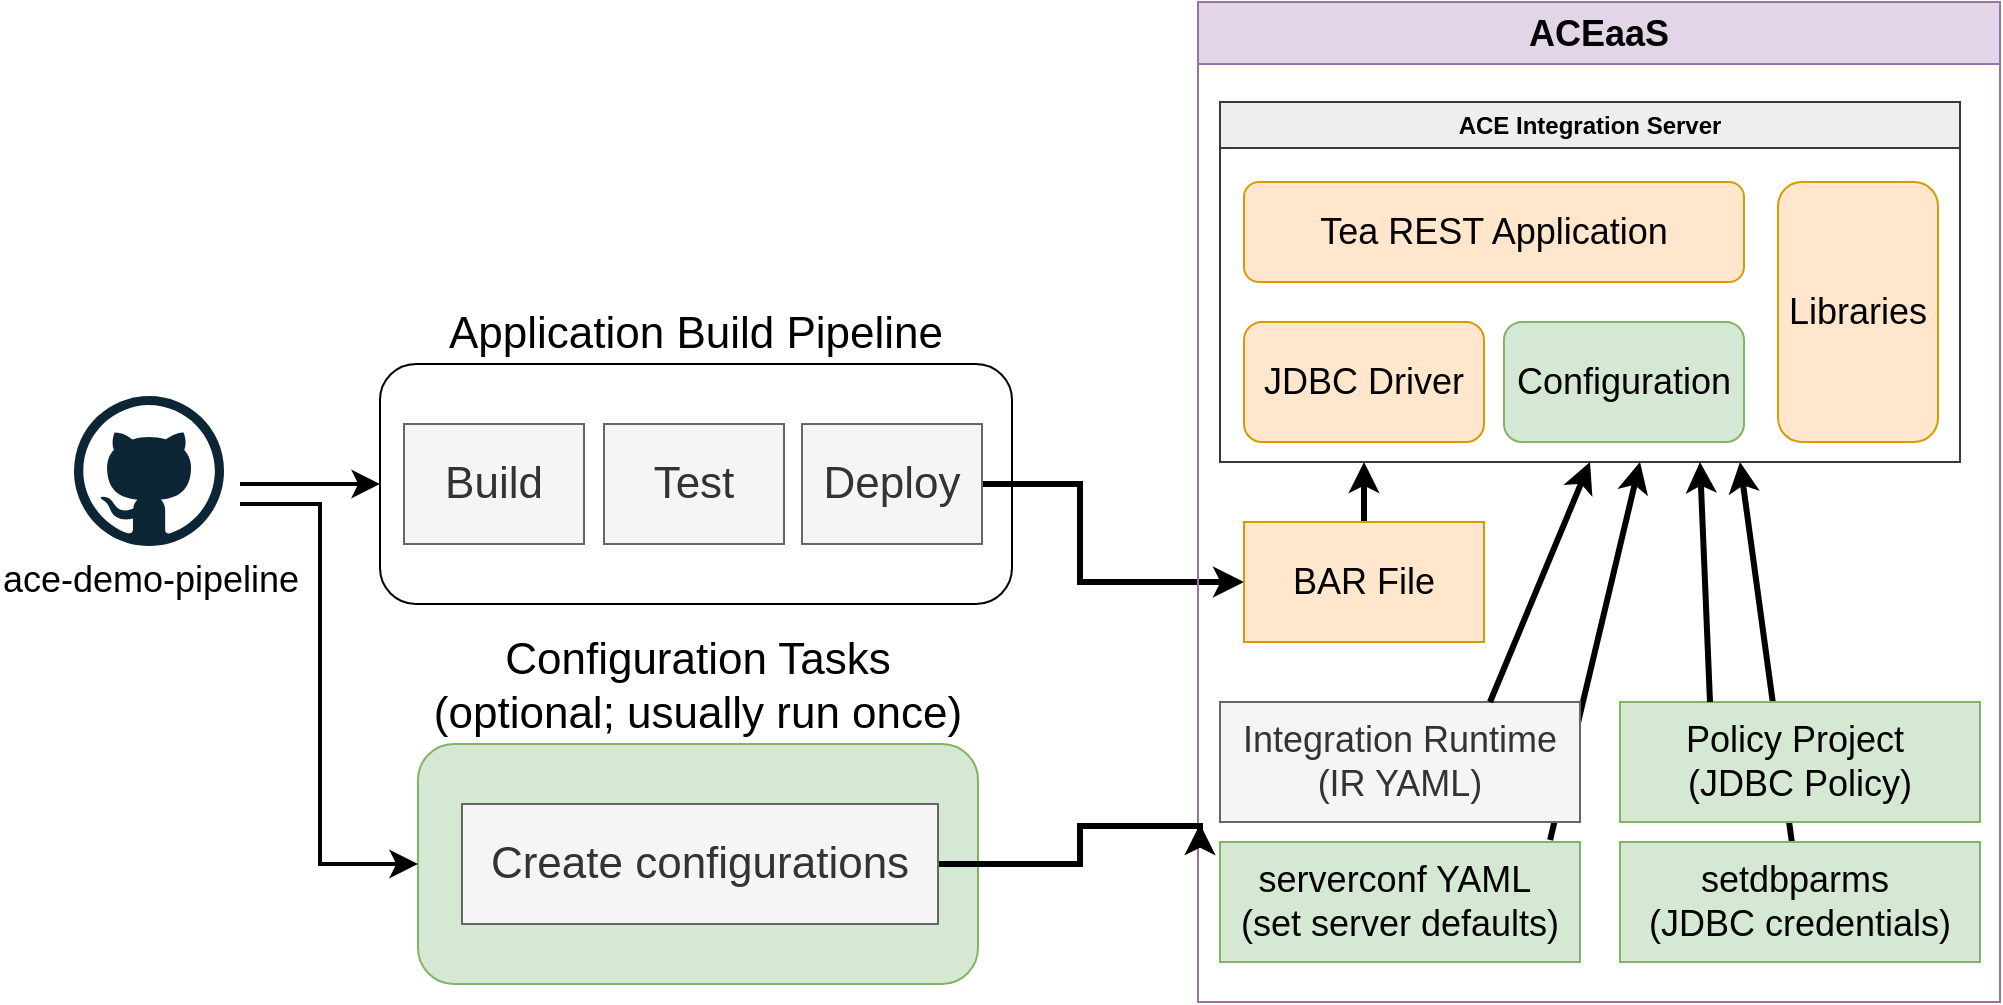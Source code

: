 <mxfile version="24.1.0" type="device">
  <diagram name="Page-1" id="EmwzgHjXN4L9OG_YRLbm">
    <mxGraphModel dx="1405" dy="981" grid="1" gridSize="10" guides="1" tooltips="1" connect="1" arrows="1" fold="1" page="1" pageScale="1" pageWidth="1100" pageHeight="1700" math="0" shadow="0">
      <root>
        <mxCell id="0" />
        <mxCell id="1" parent="0" />
        <mxCell id="mT0i5QPfRz2XoGuQts4a-15" value="" style="endArrow=classic;html=1;rounded=0;targetPerimeterSpacing=4;strokeColor=default;startArrow=none;startFill=0;endFill=1;strokeWidth=3;" edge="1" parent="1" source="mT0i5QPfRz2XoGuQts4a-7">
          <mxGeometry width="50" height="50" relative="1" as="geometry">
            <mxPoint x="785" y="568" as="sourcePoint" />
            <mxPoint x="870" y="369" as="targetPoint" />
          </mxGeometry>
        </mxCell>
        <mxCell id="mT0i5QPfRz2XoGuQts4a-14" value="" style="endArrow=classic;html=1;rounded=0;exitX=0.917;exitY=-0.017;exitDx=0;exitDy=0;targetPerimeterSpacing=4;strokeColor=default;startArrow=none;startFill=0;endFill=1;strokeWidth=3;exitPerimeter=0;" edge="1" parent="1" source="mT0i5QPfRz2XoGuQts4a-8">
          <mxGeometry width="50" height="50" relative="1" as="geometry">
            <mxPoint x="755" y="499" as="sourcePoint" />
            <mxPoint x="820" y="369" as="targetPoint" />
          </mxGeometry>
        </mxCell>
        <mxCell id="kKCmZU7g9CsREEnNZsZf-8" value="Application Build Pipeline" style="rounded=1;whiteSpace=wrap;html=1;fontSize=22;fontStyle=0;labelPosition=center;verticalLabelPosition=top;align=center;verticalAlign=bottom;" parent="1" vertex="1">
          <mxGeometry x="190" y="320" width="316" height="120" as="geometry" />
        </mxCell>
        <mxCell id="bC7OHCeX101TMUWNberd-2" value="ace-demo-pipeline" style="dashed=0;outlineConnect=0;html=1;align=center;labelPosition=center;verticalLabelPosition=bottom;verticalAlign=top;shape=mxgraph.weblogos.github;fontSize=18;fontStyle=0" parent="1" vertex="1">
          <mxGeometry x="37" y="336" width="75" height="75" as="geometry" />
        </mxCell>
        <mxCell id="kKCmZU7g9CsREEnNZsZf-9" value="Build" style="rounded=0;whiteSpace=wrap;html=1;fontSize=22;fillColor=#f5f5f5;fontColor=#333333;strokeColor=#666666;fontStyle=0" parent="1" vertex="1">
          <mxGeometry x="202" y="350" width="90" height="60" as="geometry" />
        </mxCell>
        <mxCell id="kKCmZU7g9CsREEnNZsZf-10" value="Test" style="rounded=0;whiteSpace=wrap;html=1;fontSize=22;fillColor=#f5f5f5;fontColor=#333333;strokeColor=#666666;fontStyle=0" parent="1" vertex="1">
          <mxGeometry x="302" y="350" width="90" height="60" as="geometry" />
        </mxCell>
        <mxCell id="mT0i5QPfRz2XoGuQts4a-5" style="edgeStyle=orthogonalEdgeStyle;rounded=0;orthogonalLoop=1;jettySize=auto;html=1;exitX=1;exitY=0.5;exitDx=0;exitDy=0;entryX=0;entryY=0.5;entryDx=0;entryDy=0;strokeWidth=3;" edge="1" parent="1" source="4X8OJqOi4j79PQFWo-uC-6" target="mT0i5QPfRz2XoGuQts4a-3">
          <mxGeometry relative="1" as="geometry">
            <Array as="points">
              <mxPoint x="540" y="380" />
              <mxPoint x="540" y="429" />
            </Array>
          </mxGeometry>
        </mxCell>
        <mxCell id="4X8OJqOi4j79PQFWo-uC-6" value="Deploy" style="rounded=0;whiteSpace=wrap;html=1;fontSize=22;fillColor=#f5f5f5;fontColor=#333333;strokeColor=#666666;fontStyle=0" parent="1" vertex="1">
          <mxGeometry x="401" y="350" width="90" height="60" as="geometry" />
        </mxCell>
        <mxCell id="4X8OJqOi4j79PQFWo-uC-34" value="" style="edgeStyle=elbowEdgeStyle;elbow=horizontal;endArrow=classic;html=1;curved=0;rounded=0;endSize=8;startSize=8;entryX=0;entryY=0.5;entryDx=0;entryDy=0;strokeWidth=2;fontStyle=0" parent="1" target="kKCmZU7g9CsREEnNZsZf-8" edge="1">
          <mxGeometry width="50" height="50" relative="1" as="geometry">
            <mxPoint x="120" y="380" as="sourcePoint" />
            <mxPoint x="160" y="490" as="targetPoint" />
          </mxGeometry>
        </mxCell>
        <mxCell id="BKAjRfnR_qwfkiXPqYkl-1" value="ACE Integration Server" style="swimlane;whiteSpace=wrap;html=1;fillColor=#eeeeee;strokeColor=#36393d;" parent="1" vertex="1">
          <mxGeometry x="610" y="189" width="370" height="180" as="geometry" />
        </mxCell>
        <mxCell id="BKAjRfnR_qwfkiXPqYkl-2" value="&lt;font style=&quot;font-size: 18px;&quot;&gt;Tea REST Application&lt;/font&gt;" style="rounded=1;whiteSpace=wrap;html=1;fillColor=#ffe6cc;strokeColor=#d79b00;" parent="BKAjRfnR_qwfkiXPqYkl-1" vertex="1">
          <mxGeometry x="12" y="40" width="250" height="50" as="geometry" />
        </mxCell>
        <mxCell id="BKAjRfnR_qwfkiXPqYkl-3" value="&lt;font style=&quot;font-size: 18px;&quot;&gt;Configuration&lt;/font&gt;" style="rounded=1;whiteSpace=wrap;html=1;fillColor=#d5e8d4;strokeColor=#82b366;" parent="BKAjRfnR_qwfkiXPqYkl-1" vertex="1">
          <mxGeometry x="142" y="110" width="120" height="60" as="geometry" />
        </mxCell>
        <mxCell id="BKAjRfnR_qwfkiXPqYkl-5" value="&lt;font style=&quot;font-size: 18px;&quot;&gt;JDBC Driver&lt;/font&gt;" style="rounded=1;whiteSpace=wrap;html=1;fillColor=#ffe6cc;strokeColor=#d79b00;" parent="BKAjRfnR_qwfkiXPqYkl-1" vertex="1">
          <mxGeometry x="12" y="110" width="120" height="60" as="geometry" />
        </mxCell>
        <mxCell id="BKAjRfnR_qwfkiXPqYkl-4" value="&lt;font style=&quot;font-size: 18px;&quot;&gt;Libraries&lt;/font&gt;" style="rounded=1;whiteSpace=wrap;html=1;fillColor=#ffe6cc;strokeColor=#d79b00;" parent="BKAjRfnR_qwfkiXPqYkl-1" vertex="1">
          <mxGeometry x="279" y="40" width="80" height="130" as="geometry" />
        </mxCell>
        <mxCell id="mT0i5QPfRz2XoGuQts4a-2" value="ACEaaS" style="swimlane;whiteSpace=wrap;html=1;fillColor=#e1d5e7;strokeColor=#9673a6;startSize=31;fontSize=18;" vertex="1" parent="1">
          <mxGeometry x="599" y="139" width="401" height="500" as="geometry" />
        </mxCell>
        <mxCell id="mT0i5QPfRz2XoGuQts4a-11" style="edgeStyle=orthogonalEdgeStyle;rounded=0;orthogonalLoop=1;jettySize=auto;html=1;exitX=0.5;exitY=0;exitDx=0;exitDy=0;strokeWidth=3;" edge="1" parent="mT0i5QPfRz2XoGuQts4a-2" source="mT0i5QPfRz2XoGuQts4a-3">
          <mxGeometry relative="1" as="geometry">
            <mxPoint x="83" y="230" as="targetPoint" />
          </mxGeometry>
        </mxCell>
        <mxCell id="mT0i5QPfRz2XoGuQts4a-3" value="BAR File" style="rounded=0;whiteSpace=wrap;html=1;fontSize=18;fillColor=#ffe6cc;strokeColor=#d79b00;" vertex="1" parent="mT0i5QPfRz2XoGuQts4a-2">
          <mxGeometry x="23" y="260" width="120" height="60" as="geometry" />
        </mxCell>
        <mxCell id="mT0i5QPfRz2XoGuQts4a-6" value="Integration Runtime (IR YAML)" style="rounded=0;whiteSpace=wrap;html=1;fontSize=18;fillColor=#f5f5f5;strokeColor=#666666;fontColor=#333333;" vertex="1" parent="mT0i5QPfRz2XoGuQts4a-2">
          <mxGeometry x="11" y="350" width="180" height="60" as="geometry" />
        </mxCell>
        <mxCell id="mT0i5QPfRz2XoGuQts4a-4" value="Policy&amp;nbsp;&lt;span style=&quot;background-color: initial;&quot;&gt;Project&amp;nbsp;&lt;/span&gt;&lt;div&gt;&lt;span style=&quot;background-color: initial;&quot;&gt;(JDBC Policy)&lt;/span&gt;&lt;/div&gt;" style="rounded=0;whiteSpace=wrap;html=1;fontSize=18;fillColor=#d5e8d4;strokeColor=#82b366;" vertex="1" parent="mT0i5QPfRz2XoGuQts4a-2">
          <mxGeometry x="211" y="350" width="180" height="60" as="geometry" />
        </mxCell>
        <mxCell id="mT0i5QPfRz2XoGuQts4a-8" value="serverconf YAML&amp;nbsp;&lt;div&gt;(set server defaults)&lt;/div&gt;" style="rounded=0;whiteSpace=wrap;html=1;fontSize=18;fillColor=#d5e8d4;strokeColor=#82b366;" vertex="1" parent="mT0i5QPfRz2XoGuQts4a-2">
          <mxGeometry x="11" y="420" width="180" height="60" as="geometry" />
        </mxCell>
        <mxCell id="mT0i5QPfRz2XoGuQts4a-7" value="setdbparms&amp;nbsp;&lt;div&gt;(JDBC credentials)&lt;/div&gt;" style="rounded=0;whiteSpace=wrap;html=1;fontSize=18;fillColor=#d5e8d4;strokeColor=#82b366;" vertex="1" parent="mT0i5QPfRz2XoGuQts4a-2">
          <mxGeometry x="211" y="420" width="180" height="60" as="geometry" />
        </mxCell>
        <mxCell id="mT0i5QPfRz2XoGuQts4a-13" value="" style="endArrow=classic;html=1;rounded=0;entryX=0.5;entryY=1;entryDx=0;entryDy=0;exitX=0.75;exitY=0;exitDx=0;exitDy=0;targetPerimeterSpacing=4;strokeColor=default;startArrow=none;startFill=0;endFill=1;strokeWidth=3;" edge="1" parent="1" source="mT0i5QPfRz2XoGuQts4a-6" target="BKAjRfnR_qwfkiXPqYkl-1">
          <mxGeometry width="50" height="50" relative="1" as="geometry">
            <mxPoint x="520" y="639" as="sourcePoint" />
            <mxPoint x="570" y="589" as="targetPoint" />
          </mxGeometry>
        </mxCell>
        <mxCell id="mT0i5QPfRz2XoGuQts4a-16" value="" style="endArrow=classic;html=1;rounded=0;exitX=0.25;exitY=0;exitDx=0;exitDy=0;targetPerimeterSpacing=4;strokeColor=default;startArrow=none;startFill=0;endFill=1;strokeWidth=3;" edge="1" parent="1" source="mT0i5QPfRz2XoGuQts4a-4">
          <mxGeometry width="50" height="50" relative="1" as="geometry">
            <mxPoint x="785" y="568" as="sourcePoint" />
            <mxPoint x="850" y="369" as="targetPoint" />
          </mxGeometry>
        </mxCell>
        <mxCell id="mT0i5QPfRz2XoGuQts4a-17" value="Configuration Tasks&lt;div&gt;(optional; usually run once)&lt;/div&gt;" style="rounded=1;whiteSpace=wrap;html=1;fontSize=22;fontStyle=0;labelPosition=center;verticalLabelPosition=top;align=center;verticalAlign=bottom;fillColor=#d5e8d4;strokeColor=#82b366;" vertex="1" parent="1">
          <mxGeometry x="209" y="510" width="280" height="120" as="geometry" />
        </mxCell>
        <mxCell id="mT0i5QPfRz2XoGuQts4a-25" style="edgeStyle=orthogonalEdgeStyle;rounded=0;orthogonalLoop=1;jettySize=auto;html=1;exitX=1;exitY=0.5;exitDx=0;exitDy=0;strokeWidth=3;" edge="1" parent="1" source="mT0i5QPfRz2XoGuQts4a-18">
          <mxGeometry relative="1" as="geometry">
            <mxPoint x="600" y="550" as="targetPoint" />
            <Array as="points">
              <mxPoint x="540" y="570" />
              <mxPoint x="540" y="551" />
            </Array>
          </mxGeometry>
        </mxCell>
        <mxCell id="mT0i5QPfRz2XoGuQts4a-18" value="Create configurations" style="rounded=0;whiteSpace=wrap;html=1;fontSize=22;fillColor=#f5f5f5;fontColor=#333333;strokeColor=#666666;fontStyle=0" vertex="1" parent="1">
          <mxGeometry x="231" y="540" width="238" height="60" as="geometry" />
        </mxCell>
        <mxCell id="mT0i5QPfRz2XoGuQts4a-22" value="" style="edgeStyle=elbowEdgeStyle;elbow=horizontal;endArrow=classic;html=1;curved=0;rounded=0;endSize=8;startSize=8;entryX=0;entryY=0.5;entryDx=0;entryDy=0;strokeWidth=2;fontStyle=0" edge="1" parent="1" target="mT0i5QPfRz2XoGuQts4a-17">
          <mxGeometry width="50" height="50" relative="1" as="geometry">
            <mxPoint x="120" y="390" as="sourcePoint" />
            <mxPoint x="200" y="390" as="targetPoint" />
            <Array as="points">
              <mxPoint x="160" y="480" />
            </Array>
          </mxGeometry>
        </mxCell>
      </root>
    </mxGraphModel>
  </diagram>
</mxfile>
